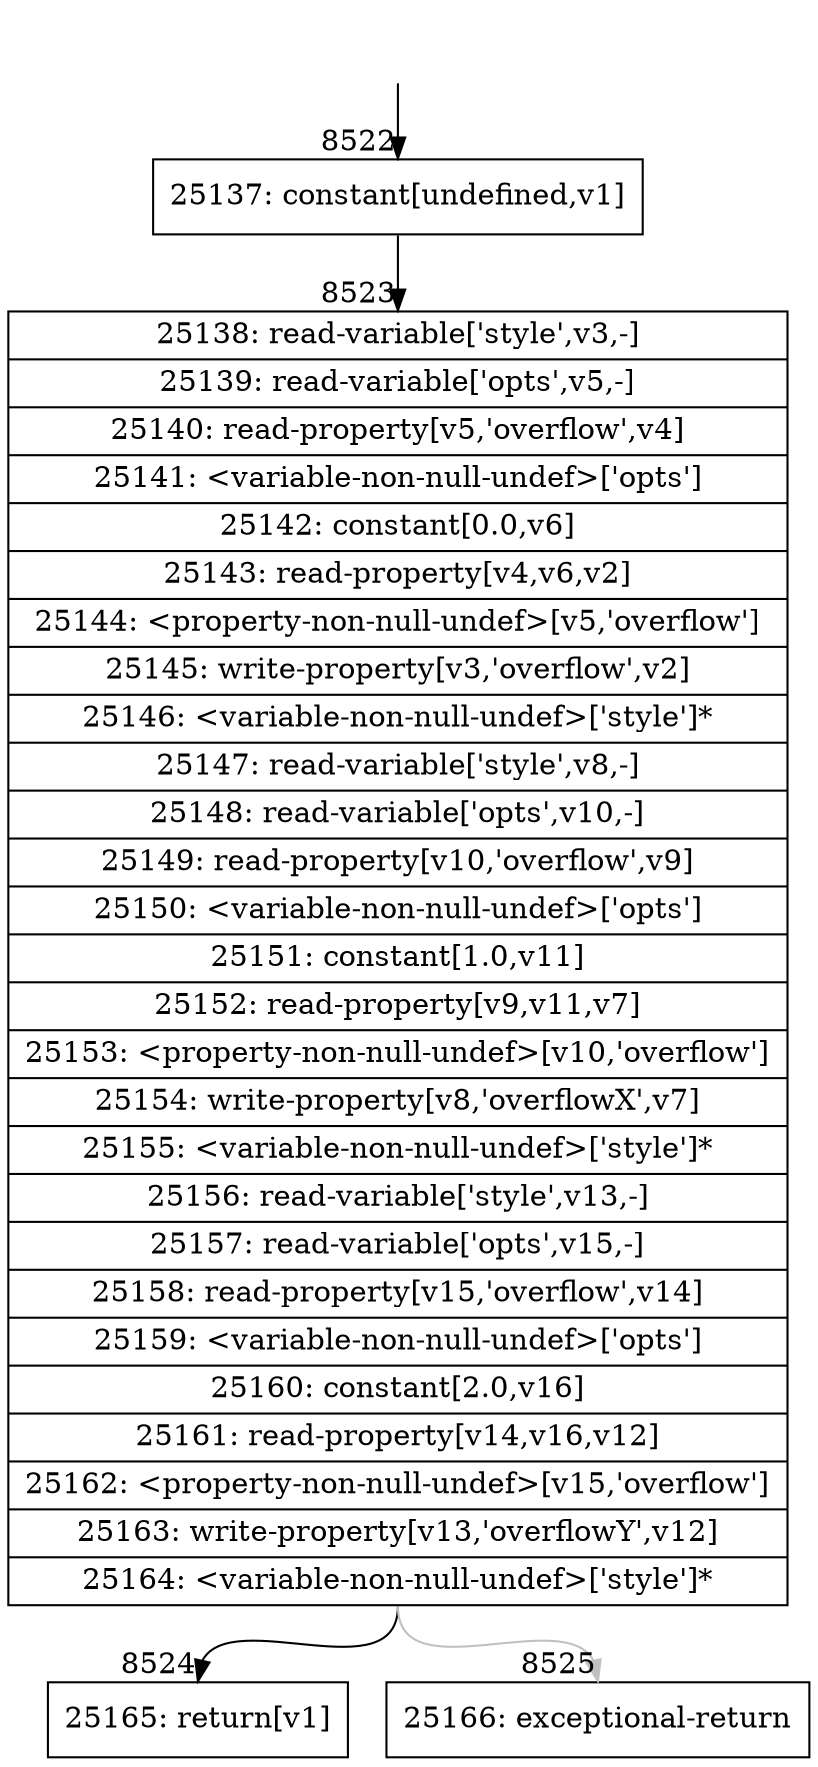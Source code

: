 digraph {
rankdir="TD"
BB_entry530[shape=none,label=""];
BB_entry530 -> BB8522 [tailport=s, headport=n, headlabel="    8522"]
BB8522 [shape=record label="{25137: constant[undefined,v1]}" ] 
BB8522 -> BB8523 [tailport=s, headport=n, headlabel="      8523"]
BB8523 [shape=record label="{25138: read-variable['style',v3,-]|25139: read-variable['opts',v5,-]|25140: read-property[v5,'overflow',v4]|25141: \<variable-non-null-undef\>['opts']|25142: constant[0.0,v6]|25143: read-property[v4,v6,v2]|25144: \<property-non-null-undef\>[v5,'overflow']|25145: write-property[v3,'overflow',v2]|25146: \<variable-non-null-undef\>['style']*|25147: read-variable['style',v8,-]|25148: read-variable['opts',v10,-]|25149: read-property[v10,'overflow',v9]|25150: \<variable-non-null-undef\>['opts']|25151: constant[1.0,v11]|25152: read-property[v9,v11,v7]|25153: \<property-non-null-undef\>[v10,'overflow']|25154: write-property[v8,'overflowX',v7]|25155: \<variable-non-null-undef\>['style']*|25156: read-variable['style',v13,-]|25157: read-variable['opts',v15,-]|25158: read-property[v15,'overflow',v14]|25159: \<variable-non-null-undef\>['opts']|25160: constant[2.0,v16]|25161: read-property[v14,v16,v12]|25162: \<property-non-null-undef\>[v15,'overflow']|25163: write-property[v13,'overflowY',v12]|25164: \<variable-non-null-undef\>['style']*}" ] 
BB8523 -> BB8524 [tailport=s, headport=n, headlabel="      8524"]
BB8523 -> BB8525 [tailport=s, headport=n, color=gray, headlabel="      8525"]
BB8524 [shape=record label="{25165: return[v1]}" ] 
BB8525 [shape=record label="{25166: exceptional-return}" ] 
}
